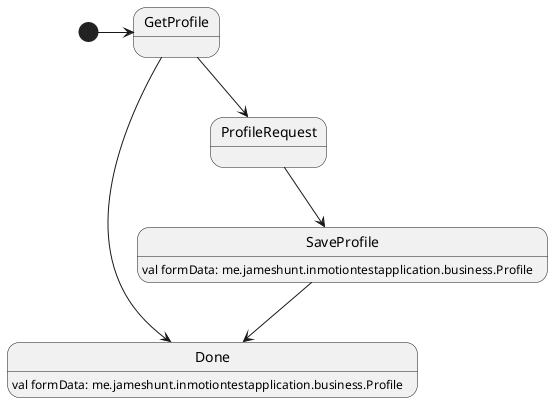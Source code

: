 @startuml

SaveProfile : val formData: me.jameshunt.inmotiontestapplication.business.Profile

Done : val formData: me.jameshunt.inmotiontestapplication.business.Profile

[*] -> GetProfile
GetProfile --> ProfileRequest
ProfileRequest --> SaveProfile
SaveProfile --> Done
GetProfile --> Done

@enduml